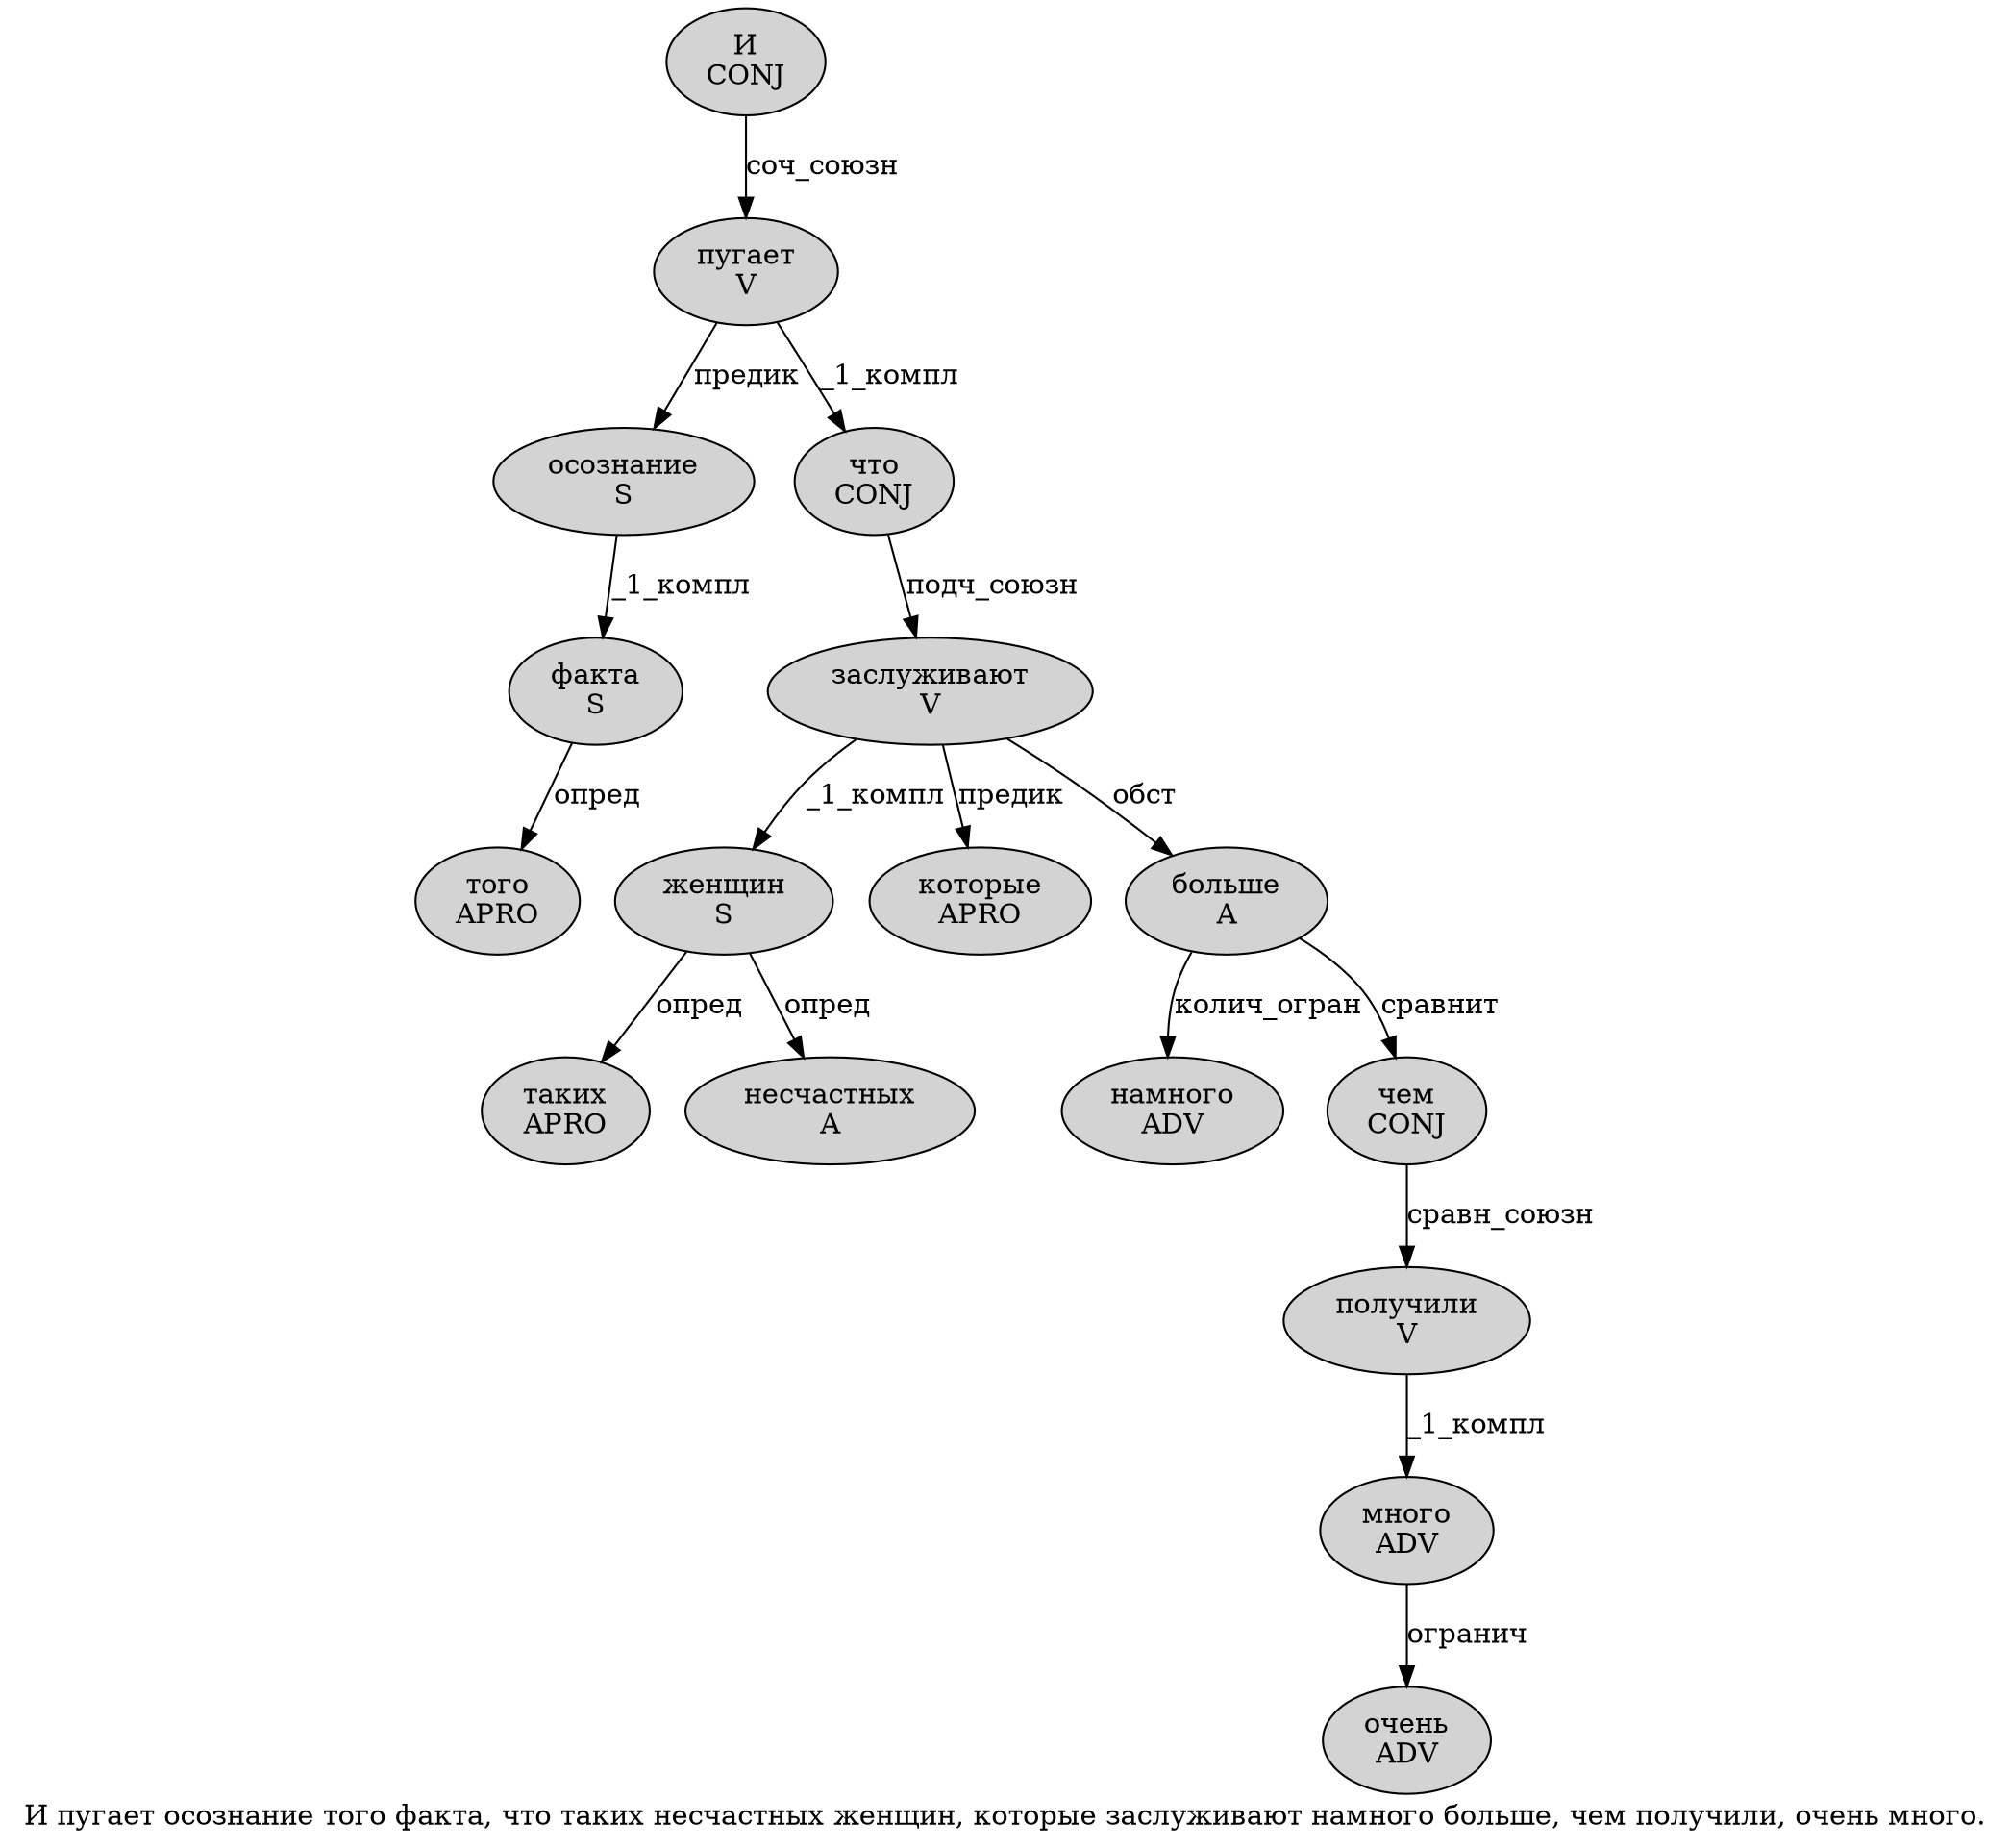 digraph SENTENCE_269 {
	graph [label="И пугает осознание того факта, что таких несчастных женщин, которые заслуживают намного больше, чем получили, очень много."]
	node [style=filled]
		0 [label="И
CONJ" color="" fillcolor=lightgray penwidth=1 shape=ellipse]
		1 [label="пугает
V" color="" fillcolor=lightgray penwidth=1 shape=ellipse]
		2 [label="осознание
S" color="" fillcolor=lightgray penwidth=1 shape=ellipse]
		3 [label="того
APRO" color="" fillcolor=lightgray penwidth=1 shape=ellipse]
		4 [label="факта
S" color="" fillcolor=lightgray penwidth=1 shape=ellipse]
		6 [label="что
CONJ" color="" fillcolor=lightgray penwidth=1 shape=ellipse]
		7 [label="таких
APRO" color="" fillcolor=lightgray penwidth=1 shape=ellipse]
		8 [label="несчастных
A" color="" fillcolor=lightgray penwidth=1 shape=ellipse]
		9 [label="женщин
S" color="" fillcolor=lightgray penwidth=1 shape=ellipse]
		11 [label="которые
APRO" color="" fillcolor=lightgray penwidth=1 shape=ellipse]
		12 [label="заслуживают
V" color="" fillcolor=lightgray penwidth=1 shape=ellipse]
		13 [label="намного
ADV" color="" fillcolor=lightgray penwidth=1 shape=ellipse]
		14 [label="больше
A" color="" fillcolor=lightgray penwidth=1 shape=ellipse]
		16 [label="чем
CONJ" color="" fillcolor=lightgray penwidth=1 shape=ellipse]
		17 [label="получили
V" color="" fillcolor=lightgray penwidth=1 shape=ellipse]
		19 [label="очень
ADV" color="" fillcolor=lightgray penwidth=1 shape=ellipse]
		20 [label="много
ADV" color="" fillcolor=lightgray penwidth=1 shape=ellipse]
			1 -> 2 [label="предик"]
			1 -> 6 [label="_1_компл"]
			4 -> 3 [label="опред"]
			16 -> 17 [label="сравн_союзн"]
			6 -> 12 [label="подч_союзн"]
			14 -> 13 [label="колич_огран"]
			14 -> 16 [label="сравнит"]
			17 -> 20 [label="_1_компл"]
			2 -> 4 [label="_1_компл"]
			9 -> 7 [label="опред"]
			9 -> 8 [label="опред"]
			12 -> 9 [label="_1_компл"]
			12 -> 11 [label="предик"]
			12 -> 14 [label="обст"]
			0 -> 1 [label="соч_союзн"]
			20 -> 19 [label="огранич"]
}